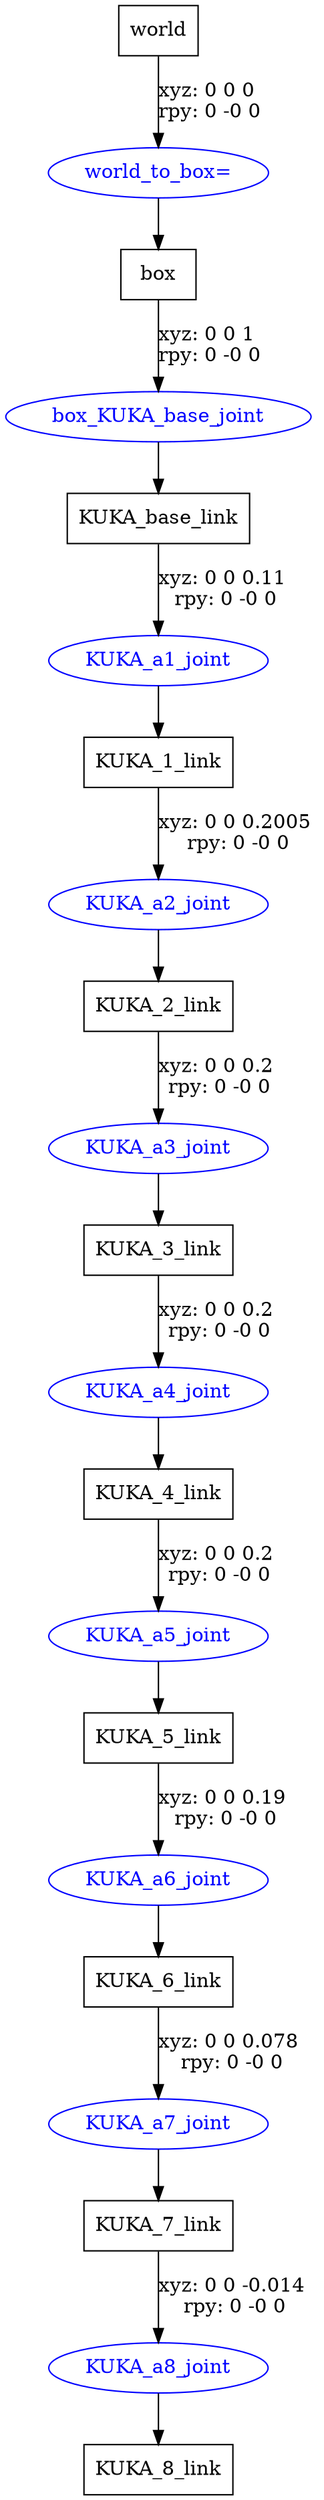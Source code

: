 digraph G {
node [shape=box];
"world" [label="world"];
"box" [label="box"];
"KUKA_base_link" [label="KUKA_base_link"];
"KUKA_1_link" [label="KUKA_1_link"];
"KUKA_2_link" [label="KUKA_2_link"];
"KUKA_3_link" [label="KUKA_3_link"];
"KUKA_4_link" [label="KUKA_4_link"];
"KUKA_5_link" [label="KUKA_5_link"];
"KUKA_6_link" [label="KUKA_6_link"];
"KUKA_7_link" [label="KUKA_7_link"];
"KUKA_8_link" [label="KUKA_8_link"];
node [shape=ellipse, color=blue, fontcolor=blue];
"world" -> "world_to_box=" [label="xyz: 0 0 0 \nrpy: 0 -0 0"]
"world_to_box=" -> "box"
"box" -> "box_KUKA_base_joint" [label="xyz: 0 0 1 \nrpy: 0 -0 0"]
"box_KUKA_base_joint" -> "KUKA_base_link"
"KUKA_base_link" -> "KUKA_a1_joint" [label="xyz: 0 0 0.11 \nrpy: 0 -0 0"]
"KUKA_a1_joint" -> "KUKA_1_link"
"KUKA_1_link" -> "KUKA_a2_joint" [label="xyz: 0 0 0.2005 \nrpy: 0 -0 0"]
"KUKA_a2_joint" -> "KUKA_2_link"
"KUKA_2_link" -> "KUKA_a3_joint" [label="xyz: 0 0 0.2 \nrpy: 0 -0 0"]
"KUKA_a3_joint" -> "KUKA_3_link"
"KUKA_3_link" -> "KUKA_a4_joint" [label="xyz: 0 0 0.2 \nrpy: 0 -0 0"]
"KUKA_a4_joint" -> "KUKA_4_link"
"KUKA_4_link" -> "KUKA_a5_joint" [label="xyz: 0 0 0.2 \nrpy: 0 -0 0"]
"KUKA_a5_joint" -> "KUKA_5_link"
"KUKA_5_link" -> "KUKA_a6_joint" [label="xyz: 0 0 0.19 \nrpy: 0 -0 0"]
"KUKA_a6_joint" -> "KUKA_6_link"
"KUKA_6_link" -> "KUKA_a7_joint" [label="xyz: 0 0 0.078 \nrpy: 0 -0 0"]
"KUKA_a7_joint" -> "KUKA_7_link"
"KUKA_7_link" -> "KUKA_a8_joint" [label="xyz: 0 0 -0.014 \nrpy: 0 -0 0"]
"KUKA_a8_joint" -> "KUKA_8_link"
}
